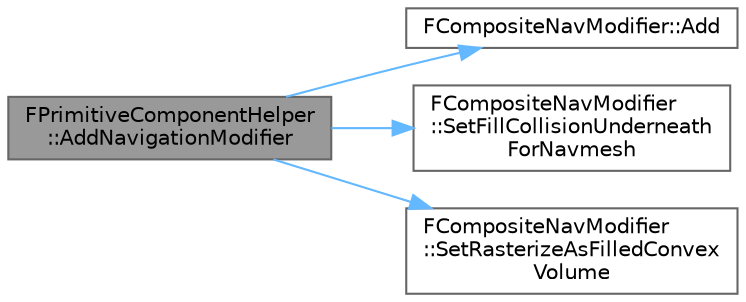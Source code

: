 digraph "FPrimitiveComponentHelper::AddNavigationModifier"
{
 // INTERACTIVE_SVG=YES
 // LATEX_PDF_SIZE
  bgcolor="transparent";
  edge [fontname=Helvetica,fontsize=10,labelfontname=Helvetica,labelfontsize=10];
  node [fontname=Helvetica,fontsize=10,shape=box,height=0.2,width=0.4];
  rankdir="LR";
  Node1 [id="Node000001",label="FPrimitiveComponentHelper\l::AddNavigationModifier",height=0.2,width=0.4,color="gray40", fillcolor="grey60", style="filled", fontcolor="black",tooltip=" "];
  Node1 -> Node2 [id="edge1_Node000001_Node000002",color="steelblue1",style="solid",tooltip=" "];
  Node2 [id="Node000002",label="FCompositeNavModifier::Add",height=0.2,width=0.4,color="grey40", fillcolor="white", style="filled",URL="$dd/deb/structFCompositeNavModifier.html#a055eae27a5ce8a1b9ec1697477128277",tooltip=" "];
  Node1 -> Node3 [id="edge2_Node000001_Node000003",color="steelblue1",style="solid",tooltip=" "];
  Node3 [id="Node000003",label="FCompositeNavModifier\l::SetFillCollisionUnderneath\lForNavmesh",height=0.2,width=0.4,color="grey40", fillcolor="white", style="filled",URL="$dd/deb/structFCompositeNavModifier.html#abaee3917eb463377f7129f12e1ecc260",tooltip=" "];
  Node1 -> Node4 [id="edge3_Node000001_Node000004",color="steelblue1",style="solid",tooltip=" "];
  Node4 [id="Node000004",label="FCompositeNavModifier\l::SetRasterizeAsFilledConvex\lVolume",height=0.2,width=0.4,color="grey40", fillcolor="white", style="filled",URL="$dd/deb/structFCompositeNavModifier.html#ad76200d465ea09cbb186a799b221e591",tooltip=" "];
}
